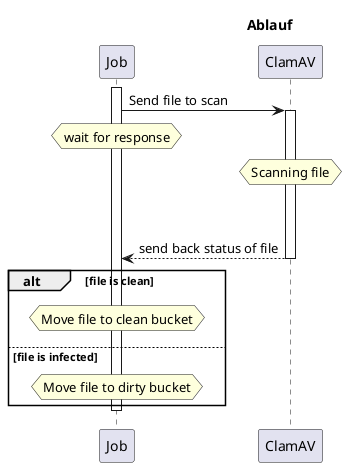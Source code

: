@startuml
!pragma teoz true

title Ablauf

participant "Job" as job
participant "ClamAV" as clam

activate job
job -> clam : Send file to scan

activate clam

hnote over job: wait for response


hnote over clam: Scanning file
||45||
return send back status of file

alt file is clean
hnote over job: Move file to clean bucket

else file is infected
hnote over job: Move file to dirty bucket

deactivate job





@enduml
